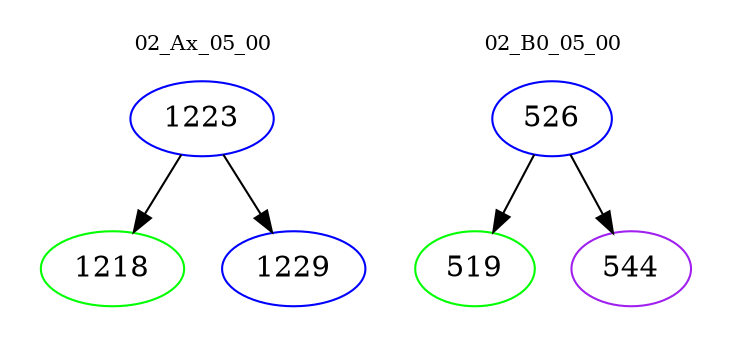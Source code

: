 digraph{
subgraph cluster_0 {
color = white
label = "02_Ax_05_00";
fontsize=10;
T0_1223 [label="1223", color="blue"]
T0_1223 -> T0_1218 [color="black"]
T0_1218 [label="1218", color="green"]
T0_1223 -> T0_1229 [color="black"]
T0_1229 [label="1229", color="blue"]
}
subgraph cluster_1 {
color = white
label = "02_B0_05_00";
fontsize=10;
T1_526 [label="526", color="blue"]
T1_526 -> T1_519 [color="black"]
T1_519 [label="519", color="green"]
T1_526 -> T1_544 [color="black"]
T1_544 [label="544", color="purple"]
}
}
